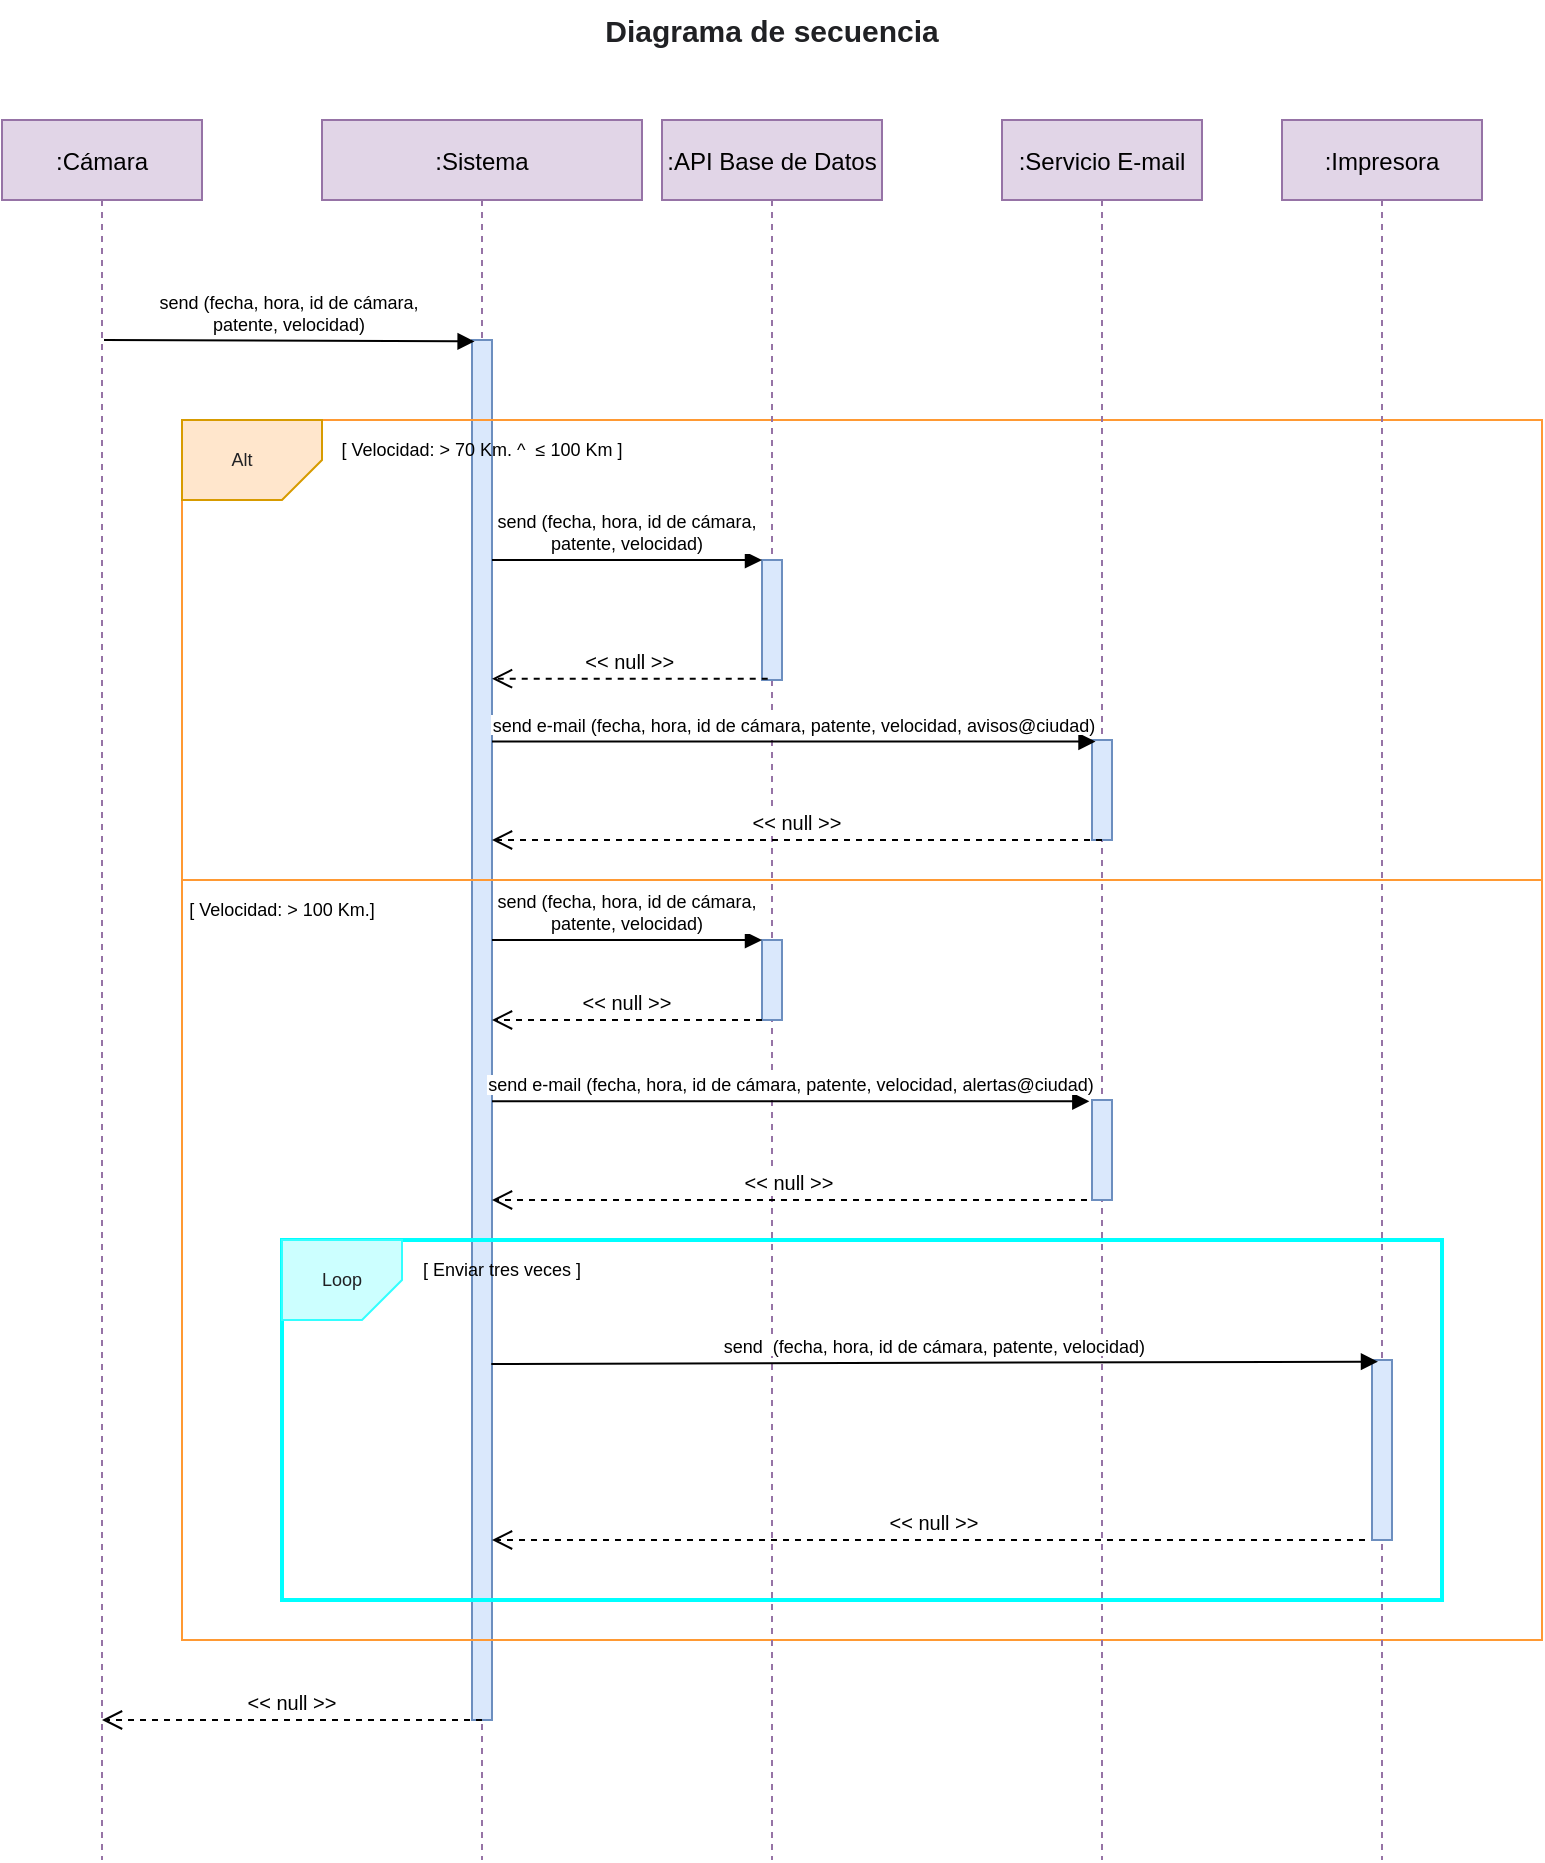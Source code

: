 <mxfile version="20.5.1" type="device"><diagram id="kgpKYQtTHZ0yAKxKKP6v" name="Page-1"><mxGraphModel dx="1048" dy="769" grid="1" gridSize="10" guides="1" tooltips="1" connect="1" arrows="1" fold="1" page="1" pageScale="1" pageWidth="850" pageHeight="1100" math="0" shadow="0"><root><mxCell id="0"/><mxCell id="1" parent="0"/><mxCell id="3nuBFxr9cyL0pnOWT2aG-5" value=":Sistema" style="shape=umlLifeline;perimeter=lifelinePerimeter;container=1;collapsible=0;recursiveResize=0;rounded=0;shadow=0;strokeWidth=1;fillColor=#e1d5e7;strokeColor=#9673a6;" parent="1" vertex="1"><mxGeometry x="190" y="90" width="160" height="870" as="geometry"/></mxCell><mxCell id="xRPz62zT_O0pI0-h8im5-12" value="" style="points=[];perimeter=orthogonalPerimeter;rounded=0;shadow=0;strokeWidth=1;fillColor=#dae8fc;strokeColor=#6c8ebf;" vertex="1" parent="3nuBFxr9cyL0pnOWT2aG-5"><mxGeometry x="75" y="110" width="10" height="690" as="geometry"/></mxCell><mxCell id="xRPz62zT_O0pI0-h8im5-34" value="[ Velocidad: &amp;gt; 70 Km. ^&amp;nbsp; ≤ 100 Km ]" style="text;html=1;strokeColor=none;fillColor=none;align=center;verticalAlign=middle;whiteSpace=wrap;rounded=0;fontSize=9;" vertex="1" parent="3nuBFxr9cyL0pnOWT2aG-5"><mxGeometry y="150" width="160" height="30" as="geometry"/></mxCell><mxCell id="3nuBFxr9cyL0pnOWT2aG-8" value="send (fecha, hora, id de cámara, &#10;patente, velocidad)" style="verticalAlign=bottom;endArrow=block;shadow=0;strokeWidth=1;fontSize=9;entryX=0.131;entryY=0.001;entryDx=0;entryDy=0;entryPerimeter=0;" parent="3nuBFxr9cyL0pnOWT2aG-5" target="xRPz62zT_O0pI0-h8im5-12" edge="1"><mxGeometry relative="1" as="geometry"><mxPoint x="-109" y="110" as="sourcePoint"/><mxPoint x="60" y="110" as="targetPoint"/></mxGeometry></mxCell><mxCell id="xRPz62zT_O0pI0-h8im5-22" value="&lt;&lt; null &gt;&gt;" style="verticalAlign=bottom;endArrow=open;dashed=1;endSize=8;shadow=0;strokeWidth=1;fontSize=10;exitX=0.5;exitY=1;exitDx=0;exitDy=0;exitPerimeter=0;" edge="1" parent="3nuBFxr9cyL0pnOWT2aG-5" source="xRPz62zT_O0pI0-h8im5-12"><mxGeometry relative="1" as="geometry"><mxPoint x="-110" y="800" as="targetPoint"/><mxPoint x="70" y="800" as="sourcePoint"/></mxGeometry></mxCell><mxCell id="xRPz62zT_O0pI0-h8im5-42" value="[ Enviar tres veces ]" style="text;html=1;strokeColor=none;fillColor=none;align=center;verticalAlign=middle;whiteSpace=wrap;rounded=0;fontSize=9;" vertex="1" parent="3nuBFxr9cyL0pnOWT2aG-5"><mxGeometry x="30" y="560" width="120" height="30" as="geometry"/></mxCell><mxCell id="xRPz62zT_O0pI0-h8im5-27" value="" style="rounded=0;whiteSpace=wrap;html=1;fontSize=9;strokeColor=#FF9933;fillColor=none;" vertex="1" parent="1"><mxGeometry x="120" y="470" width="680" height="380" as="geometry"/></mxCell><mxCell id="xRPz62zT_O0pI0-h8im5-39" value="" style="rounded=0;whiteSpace=wrap;html=1;fontSize=9;fillColor=none;strokeColor=#00FFFF;strokeWidth=2;" vertex="1" parent="1"><mxGeometry x="170" y="650" width="580" height="180" as="geometry"/></mxCell><mxCell id="xRPz62zT_O0pI0-h8im5-21" value="" style="rounded=0;whiteSpace=wrap;html=1;fontSize=9;strokeColor=#FF9933;fillColor=none;" vertex="1" parent="1"><mxGeometry x="120" y="240" width="680" height="230" as="geometry"/></mxCell><mxCell id="3nuBFxr9cyL0pnOWT2aG-1" value=":Cámara" style="shape=umlLifeline;perimeter=lifelinePerimeter;container=1;collapsible=0;recursiveResize=0;rounded=0;shadow=0;strokeWidth=1;fillColor=#e1d5e7;strokeColor=#9673a6;" parent="1" vertex="1"><mxGeometry x="30" y="90" width="100" height="870" as="geometry"/></mxCell><mxCell id="xRPz62zT_O0pI0-h8im5-1" value=":API Base de Datos" style="shape=umlLifeline;perimeter=lifelinePerimeter;container=1;collapsible=0;recursiveResize=0;rounded=0;shadow=0;strokeWidth=1;fillColor=#e1d5e7;strokeColor=#9673a6;" vertex="1" parent="1"><mxGeometry x="360" y="90" width="110" height="870" as="geometry"/></mxCell><mxCell id="xRPz62zT_O0pI0-h8im5-2" value="" style="points=[];perimeter=orthogonalPerimeter;rounded=0;shadow=0;strokeWidth=1;fillColor=#dae8fc;strokeColor=#6c8ebf;" vertex="1" parent="xRPz62zT_O0pI0-h8im5-1"><mxGeometry x="50" y="220" width="10" height="60" as="geometry"/></mxCell><mxCell id="xRPz62zT_O0pI0-h8im5-16" value="" style="points=[];perimeter=orthogonalPerimeter;rounded=0;shadow=0;strokeWidth=1;fillColor=#dae8fc;strokeColor=#6c8ebf;" vertex="1" parent="xRPz62zT_O0pI0-h8im5-1"><mxGeometry x="50" y="410" width="10" height="40" as="geometry"/></mxCell><mxCell id="xRPz62zT_O0pI0-h8im5-31" value="&lt;&lt; null &gt;&gt;" style="verticalAlign=bottom;endArrow=open;dashed=1;endSize=8;exitX=0.5;exitY=1;shadow=0;strokeWidth=1;fontSize=10;exitDx=0;exitDy=0;exitPerimeter=0;" edge="1" parent="xRPz62zT_O0pI0-h8im5-1" target="xRPz62zT_O0pI0-h8im5-12"><mxGeometry relative="1" as="geometry"><mxPoint x="-90" y="450" as="targetPoint"/><mxPoint x="50" y="450" as="sourcePoint"/></mxGeometry></mxCell><mxCell id="xRPz62zT_O0pI0-h8im5-30" value="&lt;&lt; null &gt;&gt;" style="verticalAlign=bottom;endArrow=open;dashed=1;endSize=8;exitX=0.5;exitY=1;shadow=0;strokeWidth=1;fontSize=10;exitDx=0;exitDy=0;exitPerimeter=0;" edge="1" parent="xRPz62zT_O0pI0-h8im5-1" target="xRPz62zT_O0pI0-h8im5-12"><mxGeometry relative="1" as="geometry"><mxPoint x="-90" y="540" as="targetPoint"/><mxPoint x="212.5" y="540" as="sourcePoint"/></mxGeometry></mxCell><mxCell id="xRPz62zT_O0pI0-h8im5-38" value="&lt;&lt; null &gt;&gt;" style="verticalAlign=bottom;endArrow=open;dashed=1;endSize=8;exitX=0.5;exitY=1;shadow=0;strokeWidth=1;fontSize=10;exitDx=0;exitDy=0;exitPerimeter=0;" edge="1" parent="xRPz62zT_O0pI0-h8im5-1" target="xRPz62zT_O0pI0-h8im5-12"><mxGeometry relative="1" as="geometry"><mxPoint x="50" y="710" as="targetPoint"/><mxPoint x="357.5" y="710" as="sourcePoint"/></mxGeometry></mxCell><mxCell id="xRPz62zT_O0pI0-h8im5-4" value=":Servicio E-mail" style="shape=umlLifeline;perimeter=lifelinePerimeter;container=1;collapsible=0;recursiveResize=0;rounded=0;shadow=0;strokeWidth=1;fillColor=#e1d5e7;strokeColor=#9673a6;" vertex="1" parent="1"><mxGeometry x="530" y="90" width="100" height="870" as="geometry"/></mxCell><mxCell id="xRPz62zT_O0pI0-h8im5-5" value="" style="points=[];perimeter=orthogonalPerimeter;rounded=0;shadow=0;strokeWidth=1;fillColor=#dae8fc;strokeColor=#6c8ebf;" vertex="1" parent="xRPz62zT_O0pI0-h8im5-4"><mxGeometry x="45" y="310" width="10" height="50" as="geometry"/></mxCell><mxCell id="xRPz62zT_O0pI0-h8im5-29" value="" style="points=[];perimeter=orthogonalPerimeter;rounded=0;shadow=0;strokeWidth=1;fillColor=#dae8fc;strokeColor=#6c8ebf;" vertex="1" parent="xRPz62zT_O0pI0-h8im5-4"><mxGeometry x="45" y="490" width="10" height="50" as="geometry"/></mxCell><mxCell id="xRPz62zT_O0pI0-h8im5-7" value=":Impresora" style="shape=umlLifeline;perimeter=lifelinePerimeter;container=1;collapsible=0;recursiveResize=0;rounded=0;shadow=0;strokeWidth=1;fillColor=#e1d5e7;strokeColor=#9673a6;" vertex="1" parent="1"><mxGeometry x="670" y="90" width="100" height="870" as="geometry"/></mxCell><mxCell id="xRPz62zT_O0pI0-h8im5-8" value="" style="points=[];perimeter=orthogonalPerimeter;rounded=0;shadow=0;strokeWidth=1;fillColor=#dae8fc;strokeColor=#6c8ebf;" vertex="1" parent="xRPz62zT_O0pI0-h8im5-7"><mxGeometry x="45" y="620" width="10" height="90" as="geometry"/></mxCell><mxCell id="xRPz62zT_O0pI0-h8im5-17" value="send (fecha, hora, id de cámara, &#10;patente, velocidad)" style="verticalAlign=bottom;endArrow=block;shadow=0;strokeWidth=1;fontSize=9;entryX=0;entryY=0;entryDx=0;entryDy=0;entryPerimeter=0;" edge="1" parent="1" source="xRPz62zT_O0pI0-h8im5-12" target="xRPz62zT_O0pI0-h8im5-2"><mxGeometry relative="1" as="geometry"><mxPoint x="250" y="280" as="sourcePoint"/><mxPoint x="400" y="280" as="targetPoint"/></mxGeometry></mxCell><mxCell id="xRPz62zT_O0pI0-h8im5-19" value="send e-mail (fecha, hora, id de cámara, patente, velocidad, avisos@ciudad)" style="verticalAlign=bottom;endArrow=block;shadow=0;strokeWidth=1;fontSize=9;entryX=0.176;entryY=0.016;entryDx=0;entryDy=0;entryPerimeter=0;" edge="1" parent="1" source="xRPz62zT_O0pI0-h8im5-12" target="xRPz62zT_O0pI0-h8im5-5"><mxGeometry relative="1" as="geometry"><mxPoint x="250" y="390.44" as="sourcePoint"/><mxPoint x="550" y="391" as="targetPoint"/></mxGeometry></mxCell><mxCell id="xRPz62zT_O0pI0-h8im5-20" value="&lt;&lt; null &gt;&gt;" style="verticalAlign=bottom;endArrow=open;dashed=1;endSize=8;exitX=0.5;exitY=1;shadow=0;strokeWidth=1;fontSize=10;exitDx=0;exitDy=0;exitPerimeter=0;" edge="1" parent="1" source="xRPz62zT_O0pI0-h8im5-5" target="xRPz62zT_O0pI0-h8im5-12"><mxGeometry relative="1" as="geometry"><mxPoint x="250" y="440" as="targetPoint"/><mxPoint x="550" y="440" as="sourcePoint"/></mxGeometry></mxCell><mxCell id="xRPz62zT_O0pI0-h8im5-24" value="" style="verticalLabelPosition=bottom;verticalAlign=top;html=1;shape=card;whiteSpace=wrap;size=20;arcSize=12;fontSize=9;rotation=-180;fillColor=#ffe6cc;strokeColor=#d79b00;" vertex="1" parent="1"><mxGeometry x="120" y="240" width="70" height="40" as="geometry"/></mxCell><mxCell id="xRPz62zT_O0pI0-h8im5-28" value="send e-mail (fecha, hora, id de cámara, patente, velocidad, alertas@ciudad)" style="verticalAlign=bottom;endArrow=block;shadow=0;strokeWidth=1;fontSize=9;entryX=-0.133;entryY=0.013;entryDx=0;entryDy=0;entryPerimeter=0;" edge="1" parent="1" source="xRPz62zT_O0pI0-h8im5-12" target="xRPz62zT_O0pI0-h8im5-29"><mxGeometry relative="1" as="geometry"><mxPoint x="250" y="570" as="sourcePoint"/><mxPoint x="561.76" y="560.0" as="targetPoint"/></mxGeometry></mxCell><mxCell id="xRPz62zT_O0pI0-h8im5-32" value="send (fecha, hora, id de cámara, &#10;patente, velocidad)" style="verticalAlign=bottom;endArrow=block;shadow=0;strokeWidth=1;fontSize=9;" edge="1" parent="1" source="xRPz62zT_O0pI0-h8im5-12"><mxGeometry relative="1" as="geometry"><mxPoint x="250" y="500" as="sourcePoint"/><mxPoint x="410" y="500" as="targetPoint"/></mxGeometry></mxCell><mxCell id="xRPz62zT_O0pI0-h8im5-35" value="Alt" style="text;html=1;strokeColor=none;fillColor=none;align=center;verticalAlign=middle;whiteSpace=wrap;rounded=0;labelBackgroundColor=none;fontSize=9;fontColor=#202124;" vertex="1" parent="1"><mxGeometry x="120" y="245" width="60" height="30" as="geometry"/></mxCell><mxCell id="xRPz62zT_O0pI0-h8im5-36" value="[ Velocidad: &amp;gt; 100 Km.]" style="text;html=1;strokeColor=none;fillColor=none;align=center;verticalAlign=middle;whiteSpace=wrap;rounded=0;fontSize=9;" vertex="1" parent="1"><mxGeometry x="120" y="470" width="100" height="30" as="geometry"/></mxCell><mxCell id="xRPz62zT_O0pI0-h8im5-18" value="&lt;&lt; null &gt;&gt;" style="verticalAlign=bottom;endArrow=open;dashed=1;endSize=8;exitX=0.286;exitY=0.989;shadow=0;strokeWidth=1;fontSize=10;exitDx=0;exitDy=0;exitPerimeter=0;" edge="1" parent="1" source="xRPz62zT_O0pI0-h8im5-2" target="xRPz62zT_O0pI0-h8im5-12"><mxGeometry relative="1" as="geometry"><mxPoint x="270" y="370" as="targetPoint"/><mxPoint x="405" y="370" as="sourcePoint"/></mxGeometry></mxCell><mxCell id="xRPz62zT_O0pI0-h8im5-40" value="" style="verticalLabelPosition=bottom;verticalAlign=top;html=1;shape=card;whiteSpace=wrap;size=20;arcSize=12;fontSize=9;rotation=-180;fillColor=#CCFFFF;strokeColor=#33FFFF;" vertex="1" parent="1"><mxGeometry x="170" y="650" width="60" height="40" as="geometry"/></mxCell><mxCell id="xRPz62zT_O0pI0-h8im5-41" value="Loop" style="text;html=1;strokeColor=none;fillColor=none;align=center;verticalAlign=middle;whiteSpace=wrap;rounded=0;labelBackgroundColor=none;fontSize=9;fontColor=#202124;" vertex="1" parent="1"><mxGeometry x="170" y="655" width="60" height="30" as="geometry"/></mxCell><mxCell id="xRPz62zT_O0pI0-h8im5-37" value="send  (fecha, hora, id de cámara, patente, velocidad)" style="verticalAlign=bottom;endArrow=block;shadow=0;strokeWidth=1;fontSize=9;entryX=0.3;entryY=0.009;entryDx=0;entryDy=0;entryPerimeter=0;exitX=0.967;exitY=0.742;exitDx=0;exitDy=0;exitPerimeter=0;" edge="1" parent="1" source="xRPz62zT_O0pI0-h8im5-12" target="xRPz62zT_O0pI0-h8im5-8"><mxGeometry relative="1" as="geometry"><mxPoint x="270" y="711" as="sourcePoint"/><mxPoint x="563.67" y="710.0" as="targetPoint"/></mxGeometry></mxCell><mxCell id="xRPz62zT_O0pI0-h8im5-43" value="Diagrama de secuencia" style="text;html=1;strokeColor=none;fillColor=none;align=center;verticalAlign=middle;whiteSpace=wrap;rounded=0;labelBackgroundColor=none;strokeWidth=2;fontSize=15;fontColor=#202124;fontStyle=1" vertex="1" parent="1"><mxGeometry x="300" y="30" width="230" height="30" as="geometry"/></mxCell></root></mxGraphModel></diagram></mxfile>